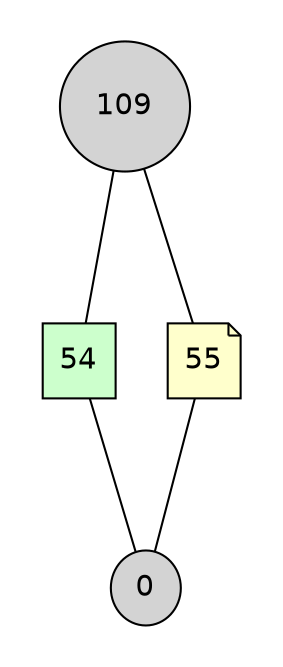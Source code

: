 // <Lattice object of 2 atoms 4 concepts 2 coatoms at 0x115241a58>
digraph Lattice {
	node [label="" shape=circle style=filled width=.25]
	edge [dir=none labeldistance=1.5 minlen=2]
	subgraph cluster_0 {
		color=transparent
		c0 [fillcolor="" fontname=helvetica label=0 shape="" style=filled]
	}
	subgraph cluster_1 {
		color=transparent
		c1 [fillcolor="#CCFFCC" fontname=helvetica label=54 shape=box style=filled]
	}
	c1 -> c0
	subgraph cluster_2 {
		color=transparent
		c2 [fillcolor="#FFFFCC" fontname=helvetica label=55 shape=note style=filled]
	}
	c2 -> c0
	subgraph cluster_3 {
		color=transparent
		c3 [fontname=helvetica label=109 style=filled]
	}
	c3 -> c1
	c3 -> c2
}
